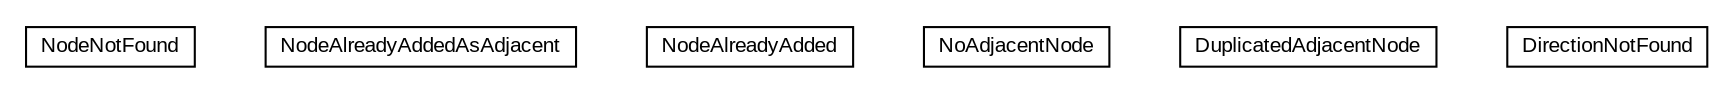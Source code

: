#!/usr/local/bin/dot
#
# Class diagram 
# Generated by UMLGraph version R5_6-24-gf6e263 (http://www.umlgraph.org/)
#

digraph G {
	edge [fontname="arial",fontsize=10,labelfontname="arial",labelfontsize=10];
	node [fontname="arial",fontsize=10,shape=plaintext];
	nodesep=0.25;
	ranksep=0.5;
	// com.id.droneapi.mock.exception.NodeNotFound
	c629 [label=<<table title="com.id.droneapi.mock.exception.NodeNotFound" border="0" cellborder="1" cellspacing="0" cellpadding="2" port="p" href="./NodeNotFound.html">
		<tr><td><table border="0" cellspacing="0" cellpadding="1">
<tr><td align="center" balign="center"> NodeNotFound </td></tr>
		</table></td></tr>
		</table>>, URL="./NodeNotFound.html", fontname="arial", fontcolor="black", fontsize=10.0];
	// com.id.droneapi.mock.exception.NodeAlreadyAddedAsAdjacent
	c630 [label=<<table title="com.id.droneapi.mock.exception.NodeAlreadyAddedAsAdjacent" border="0" cellborder="1" cellspacing="0" cellpadding="2" port="p" href="./NodeAlreadyAddedAsAdjacent.html">
		<tr><td><table border="0" cellspacing="0" cellpadding="1">
<tr><td align="center" balign="center"> NodeAlreadyAddedAsAdjacent </td></tr>
		</table></td></tr>
		</table>>, URL="./NodeAlreadyAddedAsAdjacent.html", fontname="arial", fontcolor="black", fontsize=10.0];
	// com.id.droneapi.mock.exception.NodeAlreadyAdded
	c631 [label=<<table title="com.id.droneapi.mock.exception.NodeAlreadyAdded" border="0" cellborder="1" cellspacing="0" cellpadding="2" port="p" href="./NodeAlreadyAdded.html">
		<tr><td><table border="0" cellspacing="0" cellpadding="1">
<tr><td align="center" balign="center"> NodeAlreadyAdded </td></tr>
		</table></td></tr>
		</table>>, URL="./NodeAlreadyAdded.html", fontname="arial", fontcolor="black", fontsize=10.0];
	// com.id.droneapi.mock.exception.NoAdjacentNode
	c632 [label=<<table title="com.id.droneapi.mock.exception.NoAdjacentNode" border="0" cellborder="1" cellspacing="0" cellpadding="2" port="p" href="./NoAdjacentNode.html">
		<tr><td><table border="0" cellspacing="0" cellpadding="1">
<tr><td align="center" balign="center"> NoAdjacentNode </td></tr>
		</table></td></tr>
		</table>>, URL="./NoAdjacentNode.html", fontname="arial", fontcolor="black", fontsize=10.0];
	// com.id.droneapi.mock.exception.DuplicatedAdjacentNode
	c633 [label=<<table title="com.id.droneapi.mock.exception.DuplicatedAdjacentNode" border="0" cellborder="1" cellspacing="0" cellpadding="2" port="p" href="./DuplicatedAdjacentNode.html">
		<tr><td><table border="0" cellspacing="0" cellpadding="1">
<tr><td align="center" balign="center"> DuplicatedAdjacentNode </td></tr>
		</table></td></tr>
		</table>>, URL="./DuplicatedAdjacentNode.html", fontname="arial", fontcolor="black", fontsize=10.0];
	// com.id.droneapi.mock.exception.DirectionNotFound
	c634 [label=<<table title="com.id.droneapi.mock.exception.DirectionNotFound" border="0" cellborder="1" cellspacing="0" cellpadding="2" port="p" href="./DirectionNotFound.html">
		<tr><td><table border="0" cellspacing="0" cellpadding="1">
<tr><td align="center" balign="center"> DirectionNotFound </td></tr>
		</table></td></tr>
		</table>>, URL="./DirectionNotFound.html", fontname="arial", fontcolor="black", fontsize=10.0];
}

